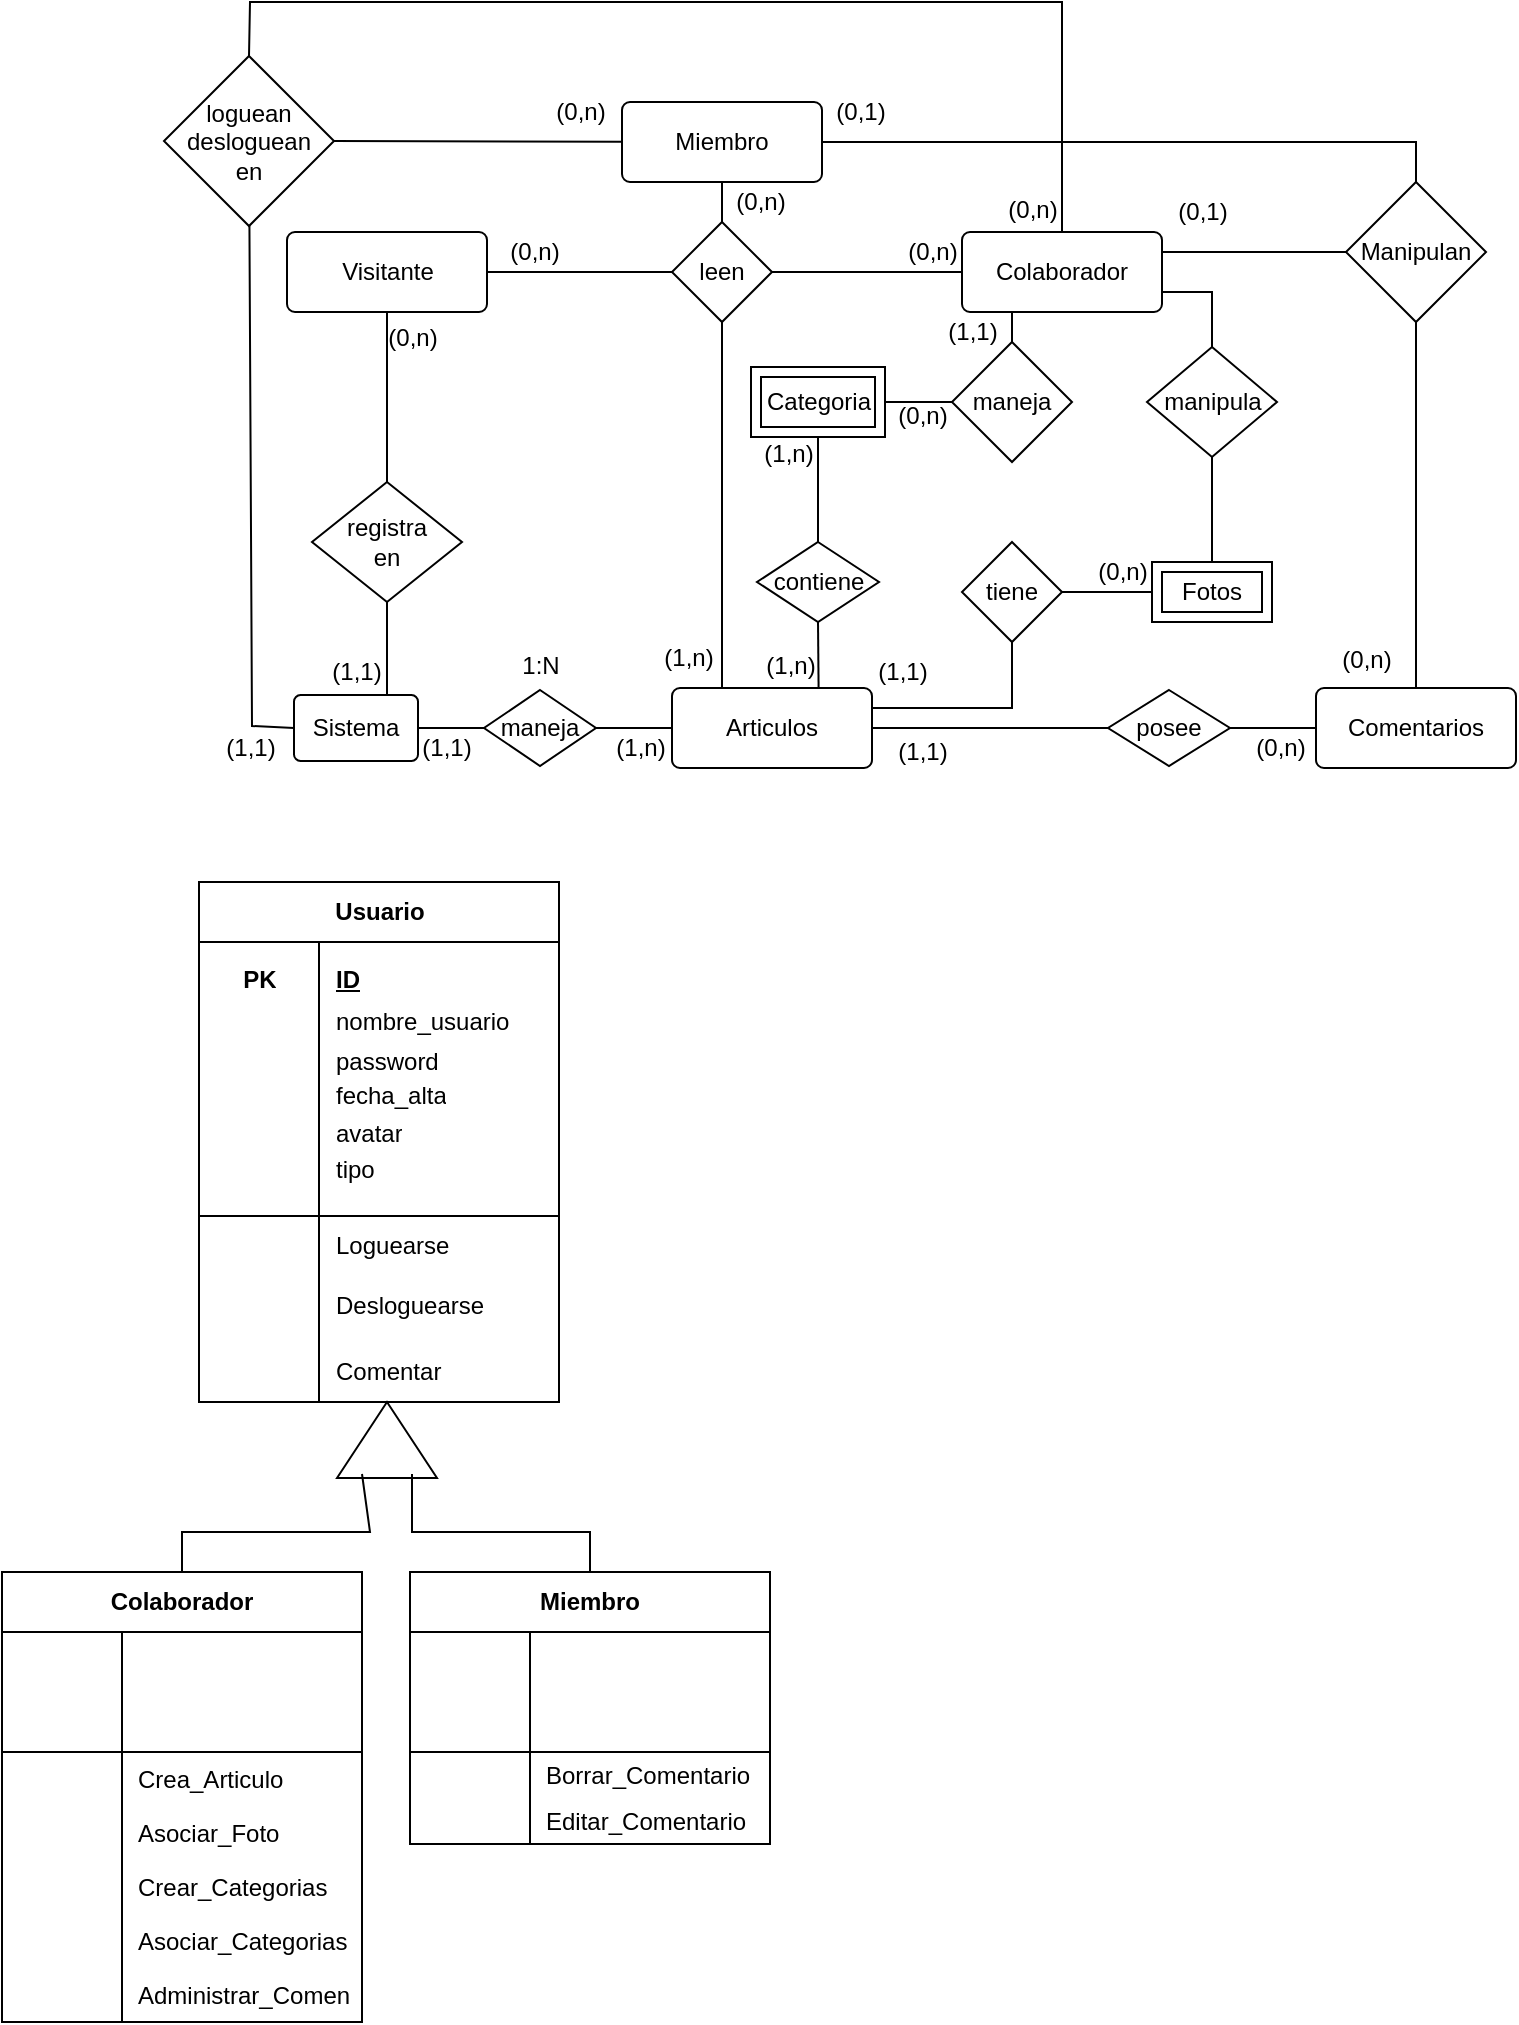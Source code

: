 <mxfile version="21.6.2" type="github">
  <diagram id="R2lEEEUBdFMjLlhIrx00" name="Page-1">
    <mxGraphModel dx="774" dy="619" grid="1" gridSize="10" guides="1" tooltips="1" connect="1" arrows="1" fold="1" page="1" pageScale="1" pageWidth="850" pageHeight="1100" math="0" shadow="0" extFonts="Permanent Marker^https://fonts.googleapis.com/css?family=Permanent+Marker">
      <root>
        <mxCell id="0" />
        <mxCell id="1" parent="0" />
        <mxCell id="c3nKSRqgcQVMaMpkJJOA-74" value="Visitante" style="rounded=1;arcSize=10;whiteSpace=wrap;html=1;align=center;" vertex="1" parent="1">
          <mxGeometry x="998.5" y="135" width="100" height="40" as="geometry" />
        </mxCell>
        <mxCell id="c3nKSRqgcQVMaMpkJJOA-77" value="&lt;div&gt;Miembro&lt;/div&gt;" style="rounded=1;arcSize=10;whiteSpace=wrap;html=1;align=center;" vertex="1" parent="1">
          <mxGeometry x="1166" y="70" width="100" height="40" as="geometry" />
        </mxCell>
        <mxCell id="c3nKSRqgcQVMaMpkJJOA-79" value="&lt;div&gt;Colaborador&lt;/div&gt;" style="rounded=1;arcSize=10;whiteSpace=wrap;html=1;align=center;" vertex="1" parent="1">
          <mxGeometry x="1336" y="135" width="100" height="40" as="geometry" />
        </mxCell>
        <mxCell id="c3nKSRqgcQVMaMpkJJOA-81" value="Articulos" style="rounded=1;arcSize=10;whiteSpace=wrap;html=1;align=center;" vertex="1" parent="1">
          <mxGeometry x="1191" y="363" width="100" height="40" as="geometry" />
        </mxCell>
        <mxCell id="c3nKSRqgcQVMaMpkJJOA-86" value="Comentarios" style="rounded=1;arcSize=10;whiteSpace=wrap;html=1;align=center;" vertex="1" parent="1">
          <mxGeometry x="1513" y="363" width="100" height="40" as="geometry" />
        </mxCell>
        <mxCell id="c3nKSRqgcQVMaMpkJJOA-88" value="leen" style="rhombus;whiteSpace=wrap;html=1;" vertex="1" parent="1">
          <mxGeometry x="1191" y="130" width="50" height="50" as="geometry" />
        </mxCell>
        <mxCell id="c3nKSRqgcQVMaMpkJJOA-93" value="" style="endArrow=none;html=1;rounded=0;exitX=0.5;exitY=1;exitDx=0;exitDy=0;entryX=0.25;entryY=0;entryDx=0;entryDy=0;" edge="1" parent="1" source="c3nKSRqgcQVMaMpkJJOA-88" target="c3nKSRqgcQVMaMpkJJOA-81">
          <mxGeometry width="50" height="50" relative="1" as="geometry">
            <mxPoint x="1341" y="90" as="sourcePoint" />
            <mxPoint x="1341" y="60" as="targetPoint" />
            <Array as="points" />
          </mxGeometry>
        </mxCell>
        <mxCell id="c3nKSRqgcQVMaMpkJJOA-98" value="Manipulan" style="rhombus;whiteSpace=wrap;html=1;" vertex="1" parent="1">
          <mxGeometry x="1528" y="110" width="70" height="70" as="geometry" />
        </mxCell>
        <mxCell id="c3nKSRqgcQVMaMpkJJOA-100" value="" style="endArrow=none;html=1;rounded=0;exitX=1;exitY=0.5;exitDx=0;exitDy=0;entryX=0;entryY=0.5;entryDx=0;entryDy=0;" edge="1" parent="1" source="c3nKSRqgcQVMaMpkJJOA-88" target="c3nKSRqgcQVMaMpkJJOA-79">
          <mxGeometry width="50" height="50" relative="1" as="geometry">
            <mxPoint x="1331" y="170" as="sourcePoint" />
            <mxPoint x="1381" y="120" as="targetPoint" />
          </mxGeometry>
        </mxCell>
        <mxCell id="c3nKSRqgcQVMaMpkJJOA-102" value="" style="endArrow=none;html=1;rounded=0;exitX=0;exitY=0.5;exitDx=0;exitDy=0;entryX=1;entryY=0.25;entryDx=0;entryDy=0;" edge="1" parent="1" source="c3nKSRqgcQVMaMpkJJOA-98" target="c3nKSRqgcQVMaMpkJJOA-79">
          <mxGeometry width="50" height="50" relative="1" as="geometry">
            <mxPoint x="1331" y="170" as="sourcePoint" />
            <mxPoint x="1381" y="120" as="targetPoint" />
          </mxGeometry>
        </mxCell>
        <mxCell id="c3nKSRqgcQVMaMpkJJOA-103" value="" style="endArrow=none;html=1;rounded=0;entryX=0.5;entryY=1;entryDx=0;entryDy=0;exitX=0.5;exitY=0;exitDx=0;exitDy=0;" edge="1" parent="1" source="c3nKSRqgcQVMaMpkJJOA-86" target="c3nKSRqgcQVMaMpkJJOA-98">
          <mxGeometry width="50" height="50" relative="1" as="geometry">
            <mxPoint x="1321" y="240" as="sourcePoint" />
            <mxPoint x="1371" y="190" as="targetPoint" />
          </mxGeometry>
        </mxCell>
        <mxCell id="c3nKSRqgcQVMaMpkJJOA-104" value="contiene" style="rhombus;whiteSpace=wrap;html=1;" vertex="1" parent="1">
          <mxGeometry x="1233.5" y="290" width="61" height="40" as="geometry" />
        </mxCell>
        <mxCell id="c3nKSRqgcQVMaMpkJJOA-106" value="maneja" style="rhombus;whiteSpace=wrap;html=1;" vertex="1" parent="1">
          <mxGeometry x="1331" y="190" width="60" height="60" as="geometry" />
        </mxCell>
        <mxCell id="c3nKSRqgcQVMaMpkJJOA-108" value="" style="endArrow=none;html=1;rounded=0;exitX=0.5;exitY=0;exitDx=0;exitDy=0;" edge="1" parent="1" source="c3nKSRqgcQVMaMpkJJOA-104" target="c3nKSRqgcQVMaMpkJJOA-126">
          <mxGeometry width="50" height="50" relative="1" as="geometry">
            <mxPoint x="1315" y="387" as="sourcePoint" />
            <mxPoint x="1261" y="240" as="targetPoint" />
            <Array as="points" />
          </mxGeometry>
        </mxCell>
        <mxCell id="c3nKSRqgcQVMaMpkJJOA-109" value="" style="endArrow=none;html=1;rounded=0;entryX=0;entryY=0.5;entryDx=0;entryDy=0;" edge="1" parent="1" source="c3nKSRqgcQVMaMpkJJOA-126" target="c3nKSRqgcQVMaMpkJJOA-106">
          <mxGeometry width="50" height="50" relative="1" as="geometry">
            <mxPoint x="1336" y="220" as="sourcePoint" />
            <mxPoint x="1401" y="281" as="targetPoint" />
            <Array as="points" />
          </mxGeometry>
        </mxCell>
        <mxCell id="c3nKSRqgcQVMaMpkJJOA-111" value="" style="endArrow=none;html=1;rounded=0;exitX=0;exitY=0.5;exitDx=0;exitDy=0;entryX=1;entryY=0.5;entryDx=0;entryDy=0;" edge="1" parent="1" source="c3nKSRqgcQVMaMpkJJOA-88" target="c3nKSRqgcQVMaMpkJJOA-74">
          <mxGeometry width="50" height="50" relative="1" as="geometry">
            <mxPoint x="1226" y="140" as="sourcePoint" />
            <mxPoint x="1261" y="70" as="targetPoint" />
          </mxGeometry>
        </mxCell>
        <mxCell id="c3nKSRqgcQVMaMpkJJOA-114" value="" style="endArrow=none;html=1;rounded=0;entryX=0.733;entryY=0.003;entryDx=0;entryDy=0;exitX=0.5;exitY=1;exitDx=0;exitDy=0;entryPerimeter=0;" edge="1" parent="1" source="c3nKSRqgcQVMaMpkJJOA-104" target="c3nKSRqgcQVMaMpkJJOA-81">
          <mxGeometry width="50" height="50" relative="1" as="geometry">
            <mxPoint x="1396" y="295" as="sourcePoint" />
            <mxPoint x="1396" y="270" as="targetPoint" />
            <Array as="points" />
          </mxGeometry>
        </mxCell>
        <mxCell id="c3nKSRqgcQVMaMpkJJOA-115" value="" style="endArrow=none;html=1;rounded=0;exitX=0.5;exitY=0;exitDx=0;exitDy=0;entryX=0.25;entryY=1;entryDx=0;entryDy=0;" edge="1" parent="1" source="c3nKSRqgcQVMaMpkJJOA-106" target="c3nKSRqgcQVMaMpkJJOA-79">
          <mxGeometry width="50" height="50" relative="1" as="geometry">
            <mxPoint x="1274" y="340" as="sourcePoint" />
            <mxPoint x="1276" y="373" as="targetPoint" />
            <Array as="points" />
          </mxGeometry>
        </mxCell>
        <mxCell id="c3nKSRqgcQVMaMpkJJOA-117" value="" style="endArrow=none;html=1;rounded=0;exitX=0.5;exitY=0;exitDx=0;exitDy=0;" edge="1" parent="1" source="c3nKSRqgcQVMaMpkJJOA-88" target="c3nKSRqgcQVMaMpkJJOA-77">
          <mxGeometry width="50" height="50" relative="1" as="geometry">
            <mxPoint x="1226" y="140" as="sourcePoint" />
            <mxPoint x="1226" y="70" as="targetPoint" />
          </mxGeometry>
        </mxCell>
        <mxCell id="c3nKSRqgcQVMaMpkJJOA-120" value="tiene" style="rhombus;whiteSpace=wrap;html=1;" vertex="1" parent="1">
          <mxGeometry x="1336" y="290" width="50" height="50" as="geometry" />
        </mxCell>
        <mxCell id="c3nKSRqgcQVMaMpkJJOA-121" value="" style="endArrow=none;html=1;rounded=0;entryX=0.5;entryY=1;entryDx=0;entryDy=0;exitX=1;exitY=0.25;exitDx=0;exitDy=0;" edge="1" parent="1" source="c3nKSRqgcQVMaMpkJJOA-81" target="c3nKSRqgcQVMaMpkJJOA-120">
          <mxGeometry width="50" height="50" relative="1" as="geometry">
            <mxPoint x="1274" y="290" as="sourcePoint" />
            <mxPoint x="1271" y="250" as="targetPoint" />
            <Array as="points">
              <mxPoint x="1361" y="373" />
            </Array>
          </mxGeometry>
        </mxCell>
        <mxCell id="c3nKSRqgcQVMaMpkJJOA-122" value="" style="endArrow=none;html=1;rounded=0;exitX=1;exitY=0.5;exitDx=0;exitDy=0;" edge="1" parent="1" source="c3nKSRqgcQVMaMpkJJOA-120" target="c3nKSRqgcQVMaMpkJJOA-123">
          <mxGeometry width="50" height="50" relative="1" as="geometry">
            <mxPoint x="1274" y="340" as="sourcePoint" />
            <mxPoint x="1411" y="300" as="targetPoint" />
            <Array as="points" />
          </mxGeometry>
        </mxCell>
        <mxCell id="c3nKSRqgcQVMaMpkJJOA-123" value="Fotos" style="shape=ext;margin=3;double=1;whiteSpace=wrap;html=1;align=center;" vertex="1" parent="1">
          <mxGeometry x="1431" y="300" width="60" height="30" as="geometry" />
        </mxCell>
        <mxCell id="c3nKSRqgcQVMaMpkJJOA-126" value="Categoria" style="shape=ext;margin=3;double=1;whiteSpace=wrap;html=1;align=center;" vertex="1" parent="1">
          <mxGeometry x="1230.5" y="202.5" width="67" height="35" as="geometry" />
        </mxCell>
        <mxCell id="c3nKSRqgcQVMaMpkJJOA-128" value="" style="endArrow=none;html=1;rounded=0;exitX=0.5;exitY=1;exitDx=0;exitDy=0;" edge="1" parent="1" source="c3nKSRqgcQVMaMpkJJOA-129" target="c3nKSRqgcQVMaMpkJJOA-123">
          <mxGeometry width="50" height="50" relative="1" as="geometry">
            <mxPoint x="1526" y="215" as="sourcePoint" />
            <mxPoint x="1586" y="135" as="targetPoint" />
            <Array as="points" />
          </mxGeometry>
        </mxCell>
        <mxCell id="c3nKSRqgcQVMaMpkJJOA-129" value="manipula" style="rhombus;whiteSpace=wrap;html=1;" vertex="1" parent="1">
          <mxGeometry x="1428.5" y="192.5" width="65" height="55" as="geometry" />
        </mxCell>
        <mxCell id="c3nKSRqgcQVMaMpkJJOA-132" value="" style="endArrow=none;html=1;rounded=0;exitX=0.5;exitY=0;exitDx=0;exitDy=0;entryX=1;entryY=0.75;entryDx=0;entryDy=0;" edge="1" parent="1" source="c3nKSRqgcQVMaMpkJJOA-129" target="c3nKSRqgcQVMaMpkJJOA-79">
          <mxGeometry width="50" height="50" relative="1" as="geometry">
            <mxPoint x="1471" y="255" as="sourcePoint" />
            <mxPoint x="1471" y="310" as="targetPoint" />
            <Array as="points">
              <mxPoint x="1461" y="165" />
            </Array>
          </mxGeometry>
        </mxCell>
        <mxCell id="c3nKSRqgcQVMaMpkJJOA-133" value="" style="endArrow=none;html=1;rounded=0;exitX=1;exitY=0.5;exitDx=0;exitDy=0;entryX=0.5;entryY=0;entryDx=0;entryDy=0;" edge="1" parent="1" source="c3nKSRqgcQVMaMpkJJOA-77" target="c3nKSRqgcQVMaMpkJJOA-98">
          <mxGeometry width="50" height="50" relative="1" as="geometry">
            <mxPoint x="1251" y="165" as="sourcePoint" />
            <mxPoint x="1346" y="165" as="targetPoint" />
            <Array as="points">
              <mxPoint x="1563" y="90" />
            </Array>
          </mxGeometry>
        </mxCell>
        <mxCell id="c3nKSRqgcQVMaMpkJJOA-134" value="Sistema" style="rounded=1;arcSize=10;whiteSpace=wrap;html=1;align=center;" vertex="1" parent="1">
          <mxGeometry x="1002" y="366.5" width="62" height="33" as="geometry" />
        </mxCell>
        <mxCell id="c3nKSRqgcQVMaMpkJJOA-135" value="" style="endArrow=none;html=1;rounded=0;" edge="1" parent="1" source="c3nKSRqgcQVMaMpkJJOA-94" target="c3nKSRqgcQVMaMpkJJOA-81">
          <mxGeometry width="50" height="50" relative="1" as="geometry">
            <mxPoint x="1226" y="190" as="sourcePoint" />
            <mxPoint x="1226" y="373" as="targetPoint" />
            <Array as="points" />
          </mxGeometry>
        </mxCell>
        <mxCell id="c3nKSRqgcQVMaMpkJJOA-136" value="" style="endArrow=none;html=1;rounded=0;" edge="1" parent="1" source="c3nKSRqgcQVMaMpkJJOA-134" target="c3nKSRqgcQVMaMpkJJOA-94">
          <mxGeometry width="50" height="50" relative="1" as="geometry">
            <mxPoint x="1051" y="383" as="sourcePoint" />
            <mxPoint x="1231" y="383" as="targetPoint" />
            <Array as="points" />
          </mxGeometry>
        </mxCell>
        <mxCell id="c3nKSRqgcQVMaMpkJJOA-94" value="maneja" style="rhombus;whiteSpace=wrap;html=1;" vertex="1" parent="1">
          <mxGeometry x="1097" y="364" width="56" height="38" as="geometry" />
        </mxCell>
        <mxCell id="c3nKSRqgcQVMaMpkJJOA-137" value="&lt;div&gt;registra&lt;/div&gt;&lt;div&gt;en&lt;br&gt;&lt;/div&gt;" style="rhombus;whiteSpace=wrap;html=1;" vertex="1" parent="1">
          <mxGeometry x="1011" y="260" width="75" height="60" as="geometry" />
        </mxCell>
        <mxCell id="c3nKSRqgcQVMaMpkJJOA-138" value="" style="endArrow=none;html=1;rounded=0;entryX=0.5;entryY=1;entryDx=0;entryDy=0;exitX=0.75;exitY=0;exitDx=0;exitDy=0;" edge="1" parent="1" source="c3nKSRqgcQVMaMpkJJOA-134" target="c3nKSRqgcQVMaMpkJJOA-137">
          <mxGeometry width="50" height="50" relative="1" as="geometry">
            <mxPoint x="961" y="300" as="sourcePoint" />
            <mxPoint x="1011" y="250" as="targetPoint" />
          </mxGeometry>
        </mxCell>
        <mxCell id="c3nKSRqgcQVMaMpkJJOA-140" value="posee" style="rhombus;whiteSpace=wrap;html=1;" vertex="1" parent="1">
          <mxGeometry x="1409" y="364" width="61" height="38" as="geometry" />
        </mxCell>
        <mxCell id="c3nKSRqgcQVMaMpkJJOA-142" value="" style="endArrow=none;html=1;rounded=0;" edge="1" parent="1" source="c3nKSRqgcQVMaMpkJJOA-140" target="c3nKSRqgcQVMaMpkJJOA-86">
          <mxGeometry width="50" height="50" relative="1" as="geometry">
            <mxPoint x="1573" y="373" as="sourcePoint" />
            <mxPoint x="1573" y="190" as="targetPoint" />
          </mxGeometry>
        </mxCell>
        <mxCell id="c3nKSRqgcQVMaMpkJJOA-143" value="" style="endArrow=none;html=1;rounded=0;" edge="1" parent="1" source="c3nKSRqgcQVMaMpkJJOA-140" target="c3nKSRqgcQVMaMpkJJOA-81">
          <mxGeometry width="50" height="50" relative="1" as="geometry">
            <mxPoint x="1471" y="395" as="sourcePoint" />
            <mxPoint x="1523" y="394" as="targetPoint" />
          </mxGeometry>
        </mxCell>
        <mxCell id="c3nKSRqgcQVMaMpkJJOA-144" value="" style="endArrow=none;html=1;rounded=0;" edge="1" parent="1" source="c3nKSRqgcQVMaMpkJJOA-137" target="c3nKSRqgcQVMaMpkJJOA-74">
          <mxGeometry width="50" height="50" relative="1" as="geometry">
            <mxPoint x="1233" y="190" as="sourcePoint" />
            <mxPoint x="1233" y="373" as="targetPoint" />
            <Array as="points" />
          </mxGeometry>
        </mxCell>
        <mxCell id="c3nKSRqgcQVMaMpkJJOA-145" value="" style="endArrow=none;html=1;rounded=0;entryX=0;entryY=0.5;entryDx=0;entryDy=0;" edge="1" parent="1" source="c3nKSRqgcQVMaMpkJJOA-146" target="c3nKSRqgcQVMaMpkJJOA-134">
          <mxGeometry width="50" height="50" relative="1" as="geometry">
            <mxPoint x="1005" y="50" as="sourcePoint" />
            <mxPoint x="1226" y="373" as="targetPoint" />
            <Array as="points">
              <mxPoint x="981" y="382" />
            </Array>
          </mxGeometry>
        </mxCell>
        <mxCell id="c3nKSRqgcQVMaMpkJJOA-146" value="&lt;div&gt;loguean&lt;/div&gt;&lt;div&gt;desloguean&lt;/div&gt;&lt;div&gt;en&lt;br&gt;&lt;/div&gt;" style="rhombus;whiteSpace=wrap;html=1;" vertex="1" parent="1">
          <mxGeometry x="937" y="47" width="85" height="85" as="geometry" />
        </mxCell>
        <mxCell id="c3nKSRqgcQVMaMpkJJOA-147" value="" style="endArrow=none;html=1;rounded=0;entryX=1;entryY=0.5;entryDx=0;entryDy=0;" edge="1" parent="1" source="c3nKSRqgcQVMaMpkJJOA-77" target="c3nKSRqgcQVMaMpkJJOA-146">
          <mxGeometry width="50" height="50" relative="1" as="geometry">
            <mxPoint x="1276" y="100" as="sourcePoint" />
            <mxPoint x="1573" y="120" as="targetPoint" />
            <Array as="points" />
          </mxGeometry>
        </mxCell>
        <mxCell id="c3nKSRqgcQVMaMpkJJOA-148" value="" style="endArrow=none;html=1;rounded=0;exitX=0.5;exitY=0;exitDx=0;exitDy=0;entryX=0.5;entryY=0;entryDx=0;entryDy=0;" edge="1" parent="1" source="c3nKSRqgcQVMaMpkJJOA-79" target="c3nKSRqgcQVMaMpkJJOA-146">
          <mxGeometry width="50" height="50" relative="1" as="geometry">
            <mxPoint x="1276" y="100" as="sourcePoint" />
            <mxPoint x="1573" y="120" as="targetPoint" />
            <Array as="points">
              <mxPoint x="1386" y="20" />
              <mxPoint x="980" y="20" />
            </Array>
          </mxGeometry>
        </mxCell>
        <mxCell id="c3nKSRqgcQVMaMpkJJOA-149" value="(1,n)" style="text;html=1;align=center;verticalAlign=middle;resizable=0;points=[];autosize=1;strokeColor=none;fillColor=none;" vertex="1" parent="1">
          <mxGeometry x="1150" y="378" width="50" height="30" as="geometry" />
        </mxCell>
        <mxCell id="c3nKSRqgcQVMaMpkJJOA-150" value="(1,1)" style="text;html=1;align=center;verticalAlign=middle;resizable=0;points=[];autosize=1;strokeColor=none;fillColor=none;" vertex="1" parent="1">
          <mxGeometry x="954.5" y="378" width="50" height="30" as="geometry" />
        </mxCell>
        <mxCell id="c3nKSRqgcQVMaMpkJJOA-151" value="(1,1)" style="text;html=1;align=center;verticalAlign=middle;resizable=0;points=[];autosize=1;strokeColor=none;fillColor=none;" vertex="1" parent="1">
          <mxGeometry x="1052.5" y="378" width="50" height="30" as="geometry" />
        </mxCell>
        <mxCell id="c3nKSRqgcQVMaMpkJJOA-152" value="(1,1)" style="text;html=1;align=center;verticalAlign=middle;resizable=0;points=[];autosize=1;strokeColor=none;fillColor=none;" vertex="1" parent="1">
          <mxGeometry x="1008" y="340" width="50" height="30" as="geometry" />
        </mxCell>
        <mxCell id="c3nKSRqgcQVMaMpkJJOA-153" value="(0,n)" style="text;html=1;align=center;verticalAlign=middle;resizable=0;points=[];autosize=1;strokeColor=none;fillColor=none;" vertex="1" parent="1">
          <mxGeometry x="1036" y="172.5" width="50" height="30" as="geometry" />
        </mxCell>
        <mxCell id="c3nKSRqgcQVMaMpkJJOA-154" value="(1,1)" style="text;html=1;align=center;verticalAlign=middle;resizable=0;points=[];autosize=1;strokeColor=none;fillColor=none;" vertex="1" parent="1">
          <mxGeometry x="1281" y="340" width="50" height="30" as="geometry" />
        </mxCell>
        <mxCell id="c3nKSRqgcQVMaMpkJJOA-155" value="(0,n)" style="text;html=1;align=center;verticalAlign=middle;resizable=0;points=[];autosize=1;strokeColor=none;fillColor=none;" vertex="1" parent="1">
          <mxGeometry x="1391" y="290" width="50" height="30" as="geometry" />
        </mxCell>
        <mxCell id="c3nKSRqgcQVMaMpkJJOA-156" value="(1,1)" style="text;html=1;align=center;verticalAlign=middle;resizable=0;points=[];autosize=1;strokeColor=none;fillColor=none;" vertex="1" parent="1">
          <mxGeometry x="1291" y="380" width="50" height="30" as="geometry" />
        </mxCell>
        <mxCell id="c3nKSRqgcQVMaMpkJJOA-158" value="(0,n)" style="text;html=1;align=center;verticalAlign=middle;resizable=0;points=[];autosize=1;strokeColor=none;fillColor=none;" vertex="1" parent="1">
          <mxGeometry x="1470" y="378" width="50" height="30" as="geometry" />
        </mxCell>
        <mxCell id="c3nKSRqgcQVMaMpkJJOA-159" value="(1,n)" style="text;html=1;align=center;verticalAlign=middle;resizable=0;points=[];autosize=1;strokeColor=none;fillColor=none;" vertex="1" parent="1">
          <mxGeometry x="1225" y="336.5" width="50" height="30" as="geometry" />
        </mxCell>
        <mxCell id="c3nKSRqgcQVMaMpkJJOA-160" value="(1,n)" style="text;html=1;align=center;verticalAlign=middle;resizable=0;points=[];autosize=1;strokeColor=none;fillColor=none;" vertex="1" parent="1">
          <mxGeometry x="1224" y="231" width="50" height="30" as="geometry" />
        </mxCell>
        <mxCell id="c3nKSRqgcQVMaMpkJJOA-161" value="(0,n)" style="text;html=1;align=center;verticalAlign=middle;resizable=0;points=[];autosize=1;strokeColor=none;fillColor=none;" vertex="1" parent="1">
          <mxGeometry x="1291" y="211.5" width="50" height="30" as="geometry" />
        </mxCell>
        <mxCell id="c3nKSRqgcQVMaMpkJJOA-162" value="(1,1)" style="text;html=1;align=center;verticalAlign=middle;resizable=0;points=[];autosize=1;strokeColor=none;fillColor=none;" vertex="1" parent="1">
          <mxGeometry x="1316" y="169.5" width="50" height="30" as="geometry" />
        </mxCell>
        <mxCell id="c3nKSRqgcQVMaMpkJJOA-163" value="(0,n)" style="text;html=1;align=center;verticalAlign=middle;resizable=0;points=[];autosize=1;strokeColor=none;fillColor=none;" vertex="1" parent="1">
          <mxGeometry x="1513" y="334" width="50" height="30" as="geometry" />
        </mxCell>
        <mxCell id="c3nKSRqgcQVMaMpkJJOA-164" value="(0,1)" style="text;html=1;align=center;verticalAlign=middle;resizable=0;points=[];autosize=1;strokeColor=none;fillColor=none;" vertex="1" parent="1">
          <mxGeometry x="1431" y="110" width="50" height="30" as="geometry" />
        </mxCell>
        <mxCell id="c3nKSRqgcQVMaMpkJJOA-165" value="(0,1)" style="text;html=1;align=center;verticalAlign=middle;resizable=0;points=[];autosize=1;strokeColor=none;fillColor=none;" vertex="1" parent="1">
          <mxGeometry x="1260" y="60" width="50" height="30" as="geometry" />
        </mxCell>
        <mxCell id="c3nKSRqgcQVMaMpkJJOA-167" value="(0,n)" style="text;html=1;align=center;verticalAlign=middle;resizable=0;points=[];autosize=1;strokeColor=none;fillColor=none;" vertex="1" parent="1">
          <mxGeometry x="1120" y="60" width="50" height="30" as="geometry" />
        </mxCell>
        <mxCell id="c3nKSRqgcQVMaMpkJJOA-168" value="(0,n)" style="text;html=1;align=center;verticalAlign=middle;resizable=0;points=[];autosize=1;strokeColor=none;fillColor=none;" vertex="1" parent="1">
          <mxGeometry x="1346" y="109" width="50" height="30" as="geometry" />
        </mxCell>
        <mxCell id="c3nKSRqgcQVMaMpkJJOA-169" value="(1,n)" style="text;html=1;align=center;verticalAlign=middle;resizable=0;points=[];autosize=1;strokeColor=none;fillColor=none;" vertex="1" parent="1">
          <mxGeometry x="1174" y="333" width="50" height="30" as="geometry" />
        </mxCell>
        <mxCell id="c3nKSRqgcQVMaMpkJJOA-170" value="(0,n)" style="text;html=1;align=center;verticalAlign=middle;resizable=0;points=[];autosize=1;strokeColor=none;fillColor=none;" vertex="1" parent="1">
          <mxGeometry x="1097" y="130" width="50" height="30" as="geometry" />
        </mxCell>
        <mxCell id="c3nKSRqgcQVMaMpkJJOA-171" value="(0,n)" style="text;html=1;align=center;verticalAlign=middle;resizable=0;points=[];autosize=1;strokeColor=none;fillColor=none;" vertex="1" parent="1">
          <mxGeometry x="1210" y="105" width="50" height="30" as="geometry" />
        </mxCell>
        <mxCell id="c3nKSRqgcQVMaMpkJJOA-172" value="(0,n)" style="text;html=1;align=center;verticalAlign=middle;resizable=0;points=[];autosize=1;strokeColor=none;fillColor=none;" vertex="1" parent="1">
          <mxGeometry x="1296" y="130" width="50" height="30" as="geometry" />
        </mxCell>
        <mxCell id="c3nKSRqgcQVMaMpkJJOA-186" value="Usuario" style="shape=table;startSize=30;container=1;collapsible=1;childLayout=tableLayout;fixedRows=1;rowLines=0;fontStyle=1;align=center;resizeLast=1;html=1;whiteSpace=wrap;" vertex="1" parent="1">
          <mxGeometry x="954.5" y="460" width="180" height="260" as="geometry" />
        </mxCell>
        <mxCell id="c3nKSRqgcQVMaMpkJJOA-187" value="" style="shape=tableRow;horizontal=0;startSize=0;swimlaneHead=0;swimlaneBody=0;fillColor=none;collapsible=0;dropTarget=0;points=[[0,0.5],[1,0.5]];portConstraint=eastwest;top=0;left=0;right=0;bottom=0;html=1;" vertex="1" parent="c3nKSRqgcQVMaMpkJJOA-186">
          <mxGeometry y="30" width="180" height="37" as="geometry" />
        </mxCell>
        <mxCell id="c3nKSRqgcQVMaMpkJJOA-188" value="PK" style="shape=partialRectangle;connectable=0;fillColor=none;top=0;left=0;bottom=0;right=0;fontStyle=1;overflow=hidden;html=1;whiteSpace=wrap;" vertex="1" parent="c3nKSRqgcQVMaMpkJJOA-187">
          <mxGeometry width="60" height="37" as="geometry">
            <mxRectangle width="60" height="37" as="alternateBounds" />
          </mxGeometry>
        </mxCell>
        <mxCell id="c3nKSRqgcQVMaMpkJJOA-189" value="ID" style="shape=partialRectangle;connectable=0;fillColor=none;top=0;left=0;bottom=0;right=0;align=left;spacingLeft=6;fontStyle=5;overflow=hidden;html=1;whiteSpace=wrap;" vertex="1" parent="c3nKSRqgcQVMaMpkJJOA-187">
          <mxGeometry x="60" width="120" height="37" as="geometry">
            <mxRectangle width="120" height="37" as="alternateBounds" />
          </mxGeometry>
        </mxCell>
        <mxCell id="c3nKSRqgcQVMaMpkJJOA-190" value="" style="shape=tableRow;horizontal=0;startSize=0;swimlaneHead=0;swimlaneBody=0;fillColor=none;collapsible=0;dropTarget=0;points=[[0,0.5],[1,0.5]];portConstraint=eastwest;top=0;left=0;right=0;bottom=1;html=1;" vertex="1" parent="c3nKSRqgcQVMaMpkJJOA-186">
          <mxGeometry y="67" width="180" height="100" as="geometry" />
        </mxCell>
        <mxCell id="c3nKSRqgcQVMaMpkJJOA-191" value="" style="shape=partialRectangle;connectable=0;fillColor=none;top=0;left=0;bottom=0;right=0;fontStyle=1;overflow=hidden;html=1;whiteSpace=wrap;" vertex="1" parent="c3nKSRqgcQVMaMpkJJOA-190">
          <mxGeometry width="60" height="100" as="geometry">
            <mxRectangle width="60" height="100" as="alternateBounds" />
          </mxGeometry>
        </mxCell>
        <mxCell id="c3nKSRqgcQVMaMpkJJOA-192" value="&lt;div&gt;&lt;br&gt;&lt;/div&gt;&lt;div&gt;&lt;br&gt;&lt;/div&gt;" style="shape=partialRectangle;connectable=0;fillColor=none;top=0;left=0;bottom=0;right=0;align=left;spacingLeft=6;fontStyle=5;overflow=hidden;html=1;whiteSpace=wrap;" vertex="1" parent="c3nKSRqgcQVMaMpkJJOA-190">
          <mxGeometry x="60" width="120" height="100" as="geometry">
            <mxRectangle width="120" height="100" as="alternateBounds" />
          </mxGeometry>
        </mxCell>
        <mxCell id="c3nKSRqgcQVMaMpkJJOA-193" value="" style="shape=tableRow;horizontal=0;startSize=0;swimlaneHead=0;swimlaneBody=0;fillColor=none;collapsible=0;dropTarget=0;points=[[0,0.5],[1,0.5]];portConstraint=eastwest;top=0;left=0;right=0;bottom=0;html=1;" vertex="1" parent="c3nKSRqgcQVMaMpkJJOA-186">
          <mxGeometry y="167" width="180" height="30" as="geometry" />
        </mxCell>
        <mxCell id="c3nKSRqgcQVMaMpkJJOA-194" value="" style="shape=partialRectangle;connectable=0;fillColor=none;top=0;left=0;bottom=0;right=0;editable=1;overflow=hidden;html=1;whiteSpace=wrap;" vertex="1" parent="c3nKSRqgcQVMaMpkJJOA-193">
          <mxGeometry width="60" height="30" as="geometry">
            <mxRectangle width="60" height="30" as="alternateBounds" />
          </mxGeometry>
        </mxCell>
        <mxCell id="c3nKSRqgcQVMaMpkJJOA-195" value="Loguearse" style="shape=partialRectangle;connectable=0;fillColor=none;top=0;left=0;bottom=0;right=0;align=left;spacingLeft=6;overflow=hidden;html=1;whiteSpace=wrap;" vertex="1" parent="c3nKSRqgcQVMaMpkJJOA-193">
          <mxGeometry x="60" width="120" height="30" as="geometry">
            <mxRectangle width="120" height="30" as="alternateBounds" />
          </mxGeometry>
        </mxCell>
        <mxCell id="c3nKSRqgcQVMaMpkJJOA-196" value="" style="shape=tableRow;horizontal=0;startSize=0;swimlaneHead=0;swimlaneBody=0;fillColor=none;collapsible=0;dropTarget=0;points=[[0,0.5],[1,0.5]];portConstraint=eastwest;top=0;left=0;right=0;bottom=0;html=1;" vertex="1" parent="c3nKSRqgcQVMaMpkJJOA-186">
          <mxGeometry y="197" width="180" height="33" as="geometry" />
        </mxCell>
        <mxCell id="c3nKSRqgcQVMaMpkJJOA-197" value="" style="shape=partialRectangle;connectable=0;fillColor=none;top=0;left=0;bottom=0;right=0;editable=1;overflow=hidden;html=1;whiteSpace=wrap;" vertex="1" parent="c3nKSRqgcQVMaMpkJJOA-196">
          <mxGeometry width="60" height="33" as="geometry">
            <mxRectangle width="60" height="33" as="alternateBounds" />
          </mxGeometry>
        </mxCell>
        <mxCell id="c3nKSRqgcQVMaMpkJJOA-198" value="" style="shape=partialRectangle;connectable=0;fillColor=none;top=0;left=0;bottom=0;right=0;align=left;spacingLeft=6;overflow=hidden;html=1;whiteSpace=wrap;" vertex="1" parent="c3nKSRqgcQVMaMpkJJOA-196">
          <mxGeometry x="60" width="120" height="33" as="geometry">
            <mxRectangle width="120" height="33" as="alternateBounds" />
          </mxGeometry>
        </mxCell>
        <mxCell id="c3nKSRqgcQVMaMpkJJOA-274" value="" style="shape=tableRow;horizontal=0;startSize=0;swimlaneHead=0;swimlaneBody=0;fillColor=none;collapsible=0;dropTarget=0;points=[[0,0.5],[1,0.5]];portConstraint=eastwest;top=0;left=0;right=0;bottom=0;html=1;" vertex="1" parent="c3nKSRqgcQVMaMpkJJOA-186">
          <mxGeometry y="230" width="180" height="30" as="geometry" />
        </mxCell>
        <mxCell id="c3nKSRqgcQVMaMpkJJOA-275" value="" style="shape=partialRectangle;connectable=0;fillColor=none;top=0;left=0;bottom=0;right=0;editable=1;overflow=hidden;html=1;whiteSpace=wrap;" vertex="1" parent="c3nKSRqgcQVMaMpkJJOA-274">
          <mxGeometry width="60" height="30" as="geometry">
            <mxRectangle width="60" height="30" as="alternateBounds" />
          </mxGeometry>
        </mxCell>
        <mxCell id="c3nKSRqgcQVMaMpkJJOA-276" value="Comentar" style="shape=partialRectangle;connectable=0;fillColor=none;top=0;left=0;bottom=0;right=0;align=left;spacingLeft=6;overflow=hidden;html=1;whiteSpace=wrap;" vertex="1" parent="c3nKSRqgcQVMaMpkJJOA-274">
          <mxGeometry x="60" width="120" height="30" as="geometry">
            <mxRectangle width="120" height="30" as="alternateBounds" />
          </mxGeometry>
        </mxCell>
        <mxCell id="c3nKSRqgcQVMaMpkJJOA-199" value="nombre_usuario" style="shape=partialRectangle;connectable=0;fillColor=none;top=0;left=0;bottom=0;right=0;align=left;spacingLeft=6;fontStyle=0;overflow=hidden;html=1;whiteSpace=wrap;" vertex="1" parent="1">
          <mxGeometry x="1014.5" y="520" width="120" height="20" as="geometry">
            <mxRectangle width="120" height="37" as="alternateBounds" />
          </mxGeometry>
        </mxCell>
        <mxCell id="c3nKSRqgcQVMaMpkJJOA-200" value="password" style="shape=partialRectangle;connectable=0;fillColor=none;top=0;left=0;bottom=0;right=0;align=left;spacingLeft=6;fontStyle=0;overflow=hidden;html=1;whiteSpace=wrap;" vertex="1" parent="1">
          <mxGeometry x="1014.5" y="540" width="120" height="20" as="geometry">
            <mxRectangle width="120" height="37" as="alternateBounds" />
          </mxGeometry>
        </mxCell>
        <mxCell id="c3nKSRqgcQVMaMpkJJOA-201" value="fecha_alta" style="shape=partialRectangle;connectable=0;fillColor=none;top=0;left=0;bottom=0;right=0;align=left;spacingLeft=6;fontStyle=0;overflow=hidden;html=1;whiteSpace=wrap;" vertex="1" parent="1">
          <mxGeometry x="1014.5" y="556.5" width="120" height="20" as="geometry">
            <mxRectangle width="120" height="37" as="alternateBounds" />
          </mxGeometry>
        </mxCell>
        <mxCell id="c3nKSRqgcQVMaMpkJJOA-202" value="avatar" style="shape=partialRectangle;connectable=0;fillColor=none;top=0;left=0;bottom=0;right=0;align=left;spacingLeft=6;fontStyle=0;overflow=hidden;html=1;whiteSpace=wrap;" vertex="1" parent="1">
          <mxGeometry x="1014.5" y="576" width="120" height="20" as="geometry">
            <mxRectangle width="120" height="37" as="alternateBounds" />
          </mxGeometry>
        </mxCell>
        <mxCell id="c3nKSRqgcQVMaMpkJJOA-203" value="tipo" style="shape=partialRectangle;connectable=0;fillColor=none;top=0;left=0;bottom=0;right=0;align=left;spacingLeft=6;fontStyle=0;overflow=hidden;html=1;whiteSpace=wrap;" vertex="1" parent="1">
          <mxGeometry x="1014.5" y="594" width="120" height="20" as="geometry">
            <mxRectangle width="120" height="37" as="alternateBounds" />
          </mxGeometry>
        </mxCell>
        <mxCell id="c3nKSRqgcQVMaMpkJJOA-216" value="Desloguearse" style="shape=partialRectangle;connectable=0;fillColor=none;top=0;left=0;bottom=0;right=0;align=left;spacingLeft=6;overflow=hidden;html=1;whiteSpace=wrap;" vertex="1" parent="1">
          <mxGeometry x="1014.5" y="657" width="120" height="30" as="geometry">
            <mxRectangle width="120" height="30" as="alternateBounds" />
          </mxGeometry>
        </mxCell>
        <mxCell id="c3nKSRqgcQVMaMpkJJOA-219" value="1:N" style="text;html=1;align=center;verticalAlign=middle;resizable=0;points=[];autosize=1;strokeColor=none;fillColor=none;" vertex="1" parent="1">
          <mxGeometry x="1105" y="336.5" width="40" height="30" as="geometry" />
        </mxCell>
        <mxCell id="c3nKSRqgcQVMaMpkJJOA-220" value="Colaborador" style="shape=table;startSize=30;container=1;collapsible=1;childLayout=tableLayout;fixedRows=1;rowLines=0;fontStyle=1;align=center;resizeLast=1;html=1;whiteSpace=wrap;" vertex="1" parent="1">
          <mxGeometry x="856" y="805" width="180" height="225" as="geometry" />
        </mxCell>
        <mxCell id="c3nKSRqgcQVMaMpkJJOA-221" value="" style="shape=tableRow;horizontal=0;startSize=0;swimlaneHead=0;swimlaneBody=0;fillColor=none;collapsible=0;dropTarget=0;points=[[0,0.5],[1,0.5]];portConstraint=eastwest;top=0;left=0;right=0;bottom=0;html=1;" vertex="1" parent="c3nKSRqgcQVMaMpkJJOA-220">
          <mxGeometry y="30" width="180" height="37" as="geometry" />
        </mxCell>
        <mxCell id="c3nKSRqgcQVMaMpkJJOA-222" value="" style="shape=partialRectangle;connectable=0;fillColor=none;top=0;left=0;bottom=0;right=0;fontStyle=1;overflow=hidden;html=1;whiteSpace=wrap;" vertex="1" parent="c3nKSRqgcQVMaMpkJJOA-221">
          <mxGeometry width="60" height="37" as="geometry">
            <mxRectangle width="60" height="37" as="alternateBounds" />
          </mxGeometry>
        </mxCell>
        <mxCell id="c3nKSRqgcQVMaMpkJJOA-223" value="" style="shape=partialRectangle;connectable=0;fillColor=none;top=0;left=0;bottom=0;right=0;align=left;spacingLeft=6;fontStyle=5;overflow=hidden;html=1;whiteSpace=wrap;" vertex="1" parent="c3nKSRqgcQVMaMpkJJOA-221">
          <mxGeometry x="60" width="120" height="37" as="geometry">
            <mxRectangle width="120" height="37" as="alternateBounds" />
          </mxGeometry>
        </mxCell>
        <mxCell id="c3nKSRqgcQVMaMpkJJOA-224" value="" style="shape=tableRow;horizontal=0;startSize=0;swimlaneHead=0;swimlaneBody=0;fillColor=none;collapsible=0;dropTarget=0;points=[[0,0.5],[1,0.5]];portConstraint=eastwest;top=0;left=0;right=0;bottom=1;html=1;" vertex="1" parent="c3nKSRqgcQVMaMpkJJOA-220">
          <mxGeometry y="67" width="180" height="23" as="geometry" />
        </mxCell>
        <mxCell id="c3nKSRqgcQVMaMpkJJOA-225" value="" style="shape=partialRectangle;connectable=0;fillColor=none;top=0;left=0;bottom=0;right=0;fontStyle=1;overflow=hidden;html=1;whiteSpace=wrap;" vertex="1" parent="c3nKSRqgcQVMaMpkJJOA-224">
          <mxGeometry width="60" height="23" as="geometry">
            <mxRectangle width="60" height="23" as="alternateBounds" />
          </mxGeometry>
        </mxCell>
        <mxCell id="c3nKSRqgcQVMaMpkJJOA-226" value="&lt;div&gt;&lt;br&gt;&lt;/div&gt;&lt;div&gt;&lt;br&gt;&lt;/div&gt;" style="shape=partialRectangle;connectable=0;fillColor=none;top=0;left=0;bottom=0;right=0;align=left;spacingLeft=6;fontStyle=5;overflow=hidden;html=1;whiteSpace=wrap;" vertex="1" parent="c3nKSRqgcQVMaMpkJJOA-224">
          <mxGeometry x="60" width="120" height="23" as="geometry">
            <mxRectangle width="120" height="23" as="alternateBounds" />
          </mxGeometry>
        </mxCell>
        <mxCell id="c3nKSRqgcQVMaMpkJJOA-230" value="" style="shape=tableRow;horizontal=0;startSize=0;swimlaneHead=0;swimlaneBody=0;fillColor=none;collapsible=0;dropTarget=0;points=[[0,0.5],[1,0.5]];portConstraint=eastwest;top=0;left=0;right=0;bottom=0;html=1;" vertex="1" parent="c3nKSRqgcQVMaMpkJJOA-220">
          <mxGeometry y="90" width="180" height="27" as="geometry" />
        </mxCell>
        <mxCell id="c3nKSRqgcQVMaMpkJJOA-231" value="" style="shape=partialRectangle;connectable=0;fillColor=none;top=0;left=0;bottom=0;right=0;editable=1;overflow=hidden;html=1;whiteSpace=wrap;" vertex="1" parent="c3nKSRqgcQVMaMpkJJOA-230">
          <mxGeometry width="60" height="27" as="geometry">
            <mxRectangle width="60" height="27" as="alternateBounds" />
          </mxGeometry>
        </mxCell>
        <mxCell id="c3nKSRqgcQVMaMpkJJOA-232" value="Crea_Articulo" style="shape=partialRectangle;connectable=0;fillColor=none;top=0;left=0;bottom=0;right=0;align=left;spacingLeft=6;overflow=hidden;html=1;whiteSpace=wrap;" vertex="1" parent="c3nKSRqgcQVMaMpkJJOA-230">
          <mxGeometry x="60" width="120" height="27" as="geometry">
            <mxRectangle width="120" height="27" as="alternateBounds" />
          </mxGeometry>
        </mxCell>
        <mxCell id="c3nKSRqgcQVMaMpkJJOA-236" value="" style="shape=tableRow;horizontal=0;startSize=0;swimlaneHead=0;swimlaneBody=0;fillColor=none;collapsible=0;dropTarget=0;points=[[0,0.5],[1,0.5]];portConstraint=eastwest;top=0;left=0;right=0;bottom=0;html=1;" vertex="1" parent="c3nKSRqgcQVMaMpkJJOA-220">
          <mxGeometry y="117" width="180" height="27" as="geometry" />
        </mxCell>
        <mxCell id="c3nKSRqgcQVMaMpkJJOA-237" value="" style="shape=partialRectangle;connectable=0;fillColor=none;top=0;left=0;bottom=0;right=0;editable=1;overflow=hidden;html=1;whiteSpace=wrap;" vertex="1" parent="c3nKSRqgcQVMaMpkJJOA-236">
          <mxGeometry width="60" height="27" as="geometry">
            <mxRectangle width="60" height="27" as="alternateBounds" />
          </mxGeometry>
        </mxCell>
        <mxCell id="c3nKSRqgcQVMaMpkJJOA-238" value="Asociar_Foto" style="shape=partialRectangle;connectable=0;fillColor=none;top=0;left=0;bottom=0;right=0;align=left;spacingLeft=6;overflow=hidden;html=1;whiteSpace=wrap;" vertex="1" parent="c3nKSRqgcQVMaMpkJJOA-236">
          <mxGeometry x="60" width="120" height="27" as="geometry">
            <mxRectangle width="120" height="27" as="alternateBounds" />
          </mxGeometry>
        </mxCell>
        <mxCell id="c3nKSRqgcQVMaMpkJJOA-259" value="" style="shape=tableRow;horizontal=0;startSize=0;swimlaneHead=0;swimlaneBody=0;fillColor=none;collapsible=0;dropTarget=0;points=[[0,0.5],[1,0.5]];portConstraint=eastwest;top=0;left=0;right=0;bottom=0;html=1;" vertex="1" parent="c3nKSRqgcQVMaMpkJJOA-220">
          <mxGeometry y="144" width="180" height="27" as="geometry" />
        </mxCell>
        <mxCell id="c3nKSRqgcQVMaMpkJJOA-260" value="" style="shape=partialRectangle;connectable=0;fillColor=none;top=0;left=0;bottom=0;right=0;editable=1;overflow=hidden;html=1;whiteSpace=wrap;" vertex="1" parent="c3nKSRqgcQVMaMpkJJOA-259">
          <mxGeometry width="60" height="27" as="geometry">
            <mxRectangle width="60" height="27" as="alternateBounds" />
          </mxGeometry>
        </mxCell>
        <mxCell id="c3nKSRqgcQVMaMpkJJOA-261" value="Crear_Categorias" style="shape=partialRectangle;connectable=0;fillColor=none;top=0;left=0;bottom=0;right=0;align=left;spacingLeft=6;overflow=hidden;html=1;whiteSpace=wrap;" vertex="1" parent="c3nKSRqgcQVMaMpkJJOA-259">
          <mxGeometry x="60" width="120" height="27" as="geometry">
            <mxRectangle width="120" height="27" as="alternateBounds" />
          </mxGeometry>
        </mxCell>
        <mxCell id="c3nKSRqgcQVMaMpkJJOA-262" value="" style="shape=tableRow;horizontal=0;startSize=0;swimlaneHead=0;swimlaneBody=0;fillColor=none;collapsible=0;dropTarget=0;points=[[0,0.5],[1,0.5]];portConstraint=eastwest;top=0;left=0;right=0;bottom=0;html=1;" vertex="1" parent="c3nKSRqgcQVMaMpkJJOA-220">
          <mxGeometry y="171" width="180" height="27" as="geometry" />
        </mxCell>
        <mxCell id="c3nKSRqgcQVMaMpkJJOA-263" value="" style="shape=partialRectangle;connectable=0;fillColor=none;top=0;left=0;bottom=0;right=0;editable=1;overflow=hidden;html=1;whiteSpace=wrap;" vertex="1" parent="c3nKSRqgcQVMaMpkJJOA-262">
          <mxGeometry width="60" height="27" as="geometry">
            <mxRectangle width="60" height="27" as="alternateBounds" />
          </mxGeometry>
        </mxCell>
        <mxCell id="c3nKSRqgcQVMaMpkJJOA-264" value="Asociar_Categorias" style="shape=partialRectangle;connectable=0;fillColor=none;top=0;left=0;bottom=0;right=0;align=left;spacingLeft=6;overflow=hidden;html=1;whiteSpace=wrap;" vertex="1" parent="c3nKSRqgcQVMaMpkJJOA-262">
          <mxGeometry x="60" width="120" height="27" as="geometry">
            <mxRectangle width="120" height="27" as="alternateBounds" />
          </mxGeometry>
        </mxCell>
        <mxCell id="c3nKSRqgcQVMaMpkJJOA-265" value="" style="shape=tableRow;horizontal=0;startSize=0;swimlaneHead=0;swimlaneBody=0;fillColor=none;collapsible=0;dropTarget=0;points=[[0,0.5],[1,0.5]];portConstraint=eastwest;top=0;left=0;right=0;bottom=0;html=1;" vertex="1" parent="c3nKSRqgcQVMaMpkJJOA-220">
          <mxGeometry y="198" width="180" height="27" as="geometry" />
        </mxCell>
        <mxCell id="c3nKSRqgcQVMaMpkJJOA-266" value="" style="shape=partialRectangle;connectable=0;fillColor=none;top=0;left=0;bottom=0;right=0;editable=1;overflow=hidden;html=1;whiteSpace=wrap;" vertex="1" parent="c3nKSRqgcQVMaMpkJJOA-265">
          <mxGeometry width="60" height="27" as="geometry">
            <mxRectangle width="60" height="27" as="alternateBounds" />
          </mxGeometry>
        </mxCell>
        <mxCell id="c3nKSRqgcQVMaMpkJJOA-267" value="Administrar_Comen" style="shape=partialRectangle;connectable=0;fillColor=none;top=0;left=0;bottom=0;right=0;align=left;spacingLeft=6;overflow=hidden;html=1;whiteSpace=wrap;" vertex="1" parent="c3nKSRqgcQVMaMpkJJOA-265">
          <mxGeometry x="60" width="120" height="27" as="geometry">
            <mxRectangle width="120" height="27" as="alternateBounds" />
          </mxGeometry>
        </mxCell>
        <mxCell id="c3nKSRqgcQVMaMpkJJOA-233" value="" style="shape=tableRow;horizontal=0;startSize=0;swimlaneHead=0;swimlaneBody=0;fillColor=none;collapsible=0;dropTarget=0;points=[[0,0.5],[1,0.5]];portConstraint=eastwest;top=0;left=0;right=0;bottom=0;html=1;" vertex="1" parent="1">
          <mxGeometry x="1220" y="591" width="180" height="23" as="geometry" />
        </mxCell>
        <mxCell id="c3nKSRqgcQVMaMpkJJOA-234" value="" style="shape=partialRectangle;connectable=0;fillColor=none;top=0;left=0;bottom=0;right=0;editable=1;overflow=hidden;html=1;whiteSpace=wrap;" vertex="1" parent="c3nKSRqgcQVMaMpkJJOA-233">
          <mxGeometry width="60" height="23" as="geometry">
            <mxRectangle width="60" height="23" as="alternateBounds" />
          </mxGeometry>
        </mxCell>
        <mxCell id="c3nKSRqgcQVMaMpkJJOA-239" value="Miembro" style="shape=table;startSize=30;container=1;collapsible=1;childLayout=tableLayout;fixedRows=1;rowLines=0;fontStyle=1;align=center;resizeLast=1;html=1;whiteSpace=wrap;" vertex="1" parent="1">
          <mxGeometry x="1060" y="805" width="180" height="136" as="geometry" />
        </mxCell>
        <mxCell id="c3nKSRqgcQVMaMpkJJOA-240" value="" style="shape=tableRow;horizontal=0;startSize=0;swimlaneHead=0;swimlaneBody=0;fillColor=none;collapsible=0;dropTarget=0;points=[[0,0.5],[1,0.5]];portConstraint=eastwest;top=0;left=0;right=0;bottom=0;html=1;" vertex="1" parent="c3nKSRqgcQVMaMpkJJOA-239">
          <mxGeometry y="30" width="180" height="37" as="geometry" />
        </mxCell>
        <mxCell id="c3nKSRqgcQVMaMpkJJOA-241" value="" style="shape=partialRectangle;connectable=0;fillColor=none;top=0;left=0;bottom=0;right=0;fontStyle=1;overflow=hidden;html=1;whiteSpace=wrap;" vertex="1" parent="c3nKSRqgcQVMaMpkJJOA-240">
          <mxGeometry width="60" height="37" as="geometry">
            <mxRectangle width="60" height="37" as="alternateBounds" />
          </mxGeometry>
        </mxCell>
        <mxCell id="c3nKSRqgcQVMaMpkJJOA-242" value="" style="shape=partialRectangle;connectable=0;fillColor=none;top=0;left=0;bottom=0;right=0;align=left;spacingLeft=6;fontStyle=5;overflow=hidden;html=1;whiteSpace=wrap;" vertex="1" parent="c3nKSRqgcQVMaMpkJJOA-240">
          <mxGeometry x="60" width="120" height="37" as="geometry">
            <mxRectangle width="120" height="37" as="alternateBounds" />
          </mxGeometry>
        </mxCell>
        <mxCell id="c3nKSRqgcQVMaMpkJJOA-243" value="" style="shape=tableRow;horizontal=0;startSize=0;swimlaneHead=0;swimlaneBody=0;fillColor=none;collapsible=0;dropTarget=0;points=[[0,0.5],[1,0.5]];portConstraint=eastwest;top=0;left=0;right=0;bottom=1;html=1;" vertex="1" parent="c3nKSRqgcQVMaMpkJJOA-239">
          <mxGeometry y="67" width="180" height="23" as="geometry" />
        </mxCell>
        <mxCell id="c3nKSRqgcQVMaMpkJJOA-244" value="" style="shape=partialRectangle;connectable=0;fillColor=none;top=0;left=0;bottom=0;right=0;fontStyle=1;overflow=hidden;html=1;whiteSpace=wrap;" vertex="1" parent="c3nKSRqgcQVMaMpkJJOA-243">
          <mxGeometry width="60" height="23" as="geometry">
            <mxRectangle width="60" height="23" as="alternateBounds" />
          </mxGeometry>
        </mxCell>
        <mxCell id="c3nKSRqgcQVMaMpkJJOA-245" value="&lt;div&gt;&lt;br&gt;&lt;/div&gt;&lt;div&gt;&lt;br&gt;&lt;/div&gt;" style="shape=partialRectangle;connectable=0;fillColor=none;top=0;left=0;bottom=0;right=0;align=left;spacingLeft=6;fontStyle=5;overflow=hidden;html=1;whiteSpace=wrap;" vertex="1" parent="c3nKSRqgcQVMaMpkJJOA-243">
          <mxGeometry x="60" width="120" height="23" as="geometry">
            <mxRectangle width="120" height="23" as="alternateBounds" />
          </mxGeometry>
        </mxCell>
        <mxCell id="c3nKSRqgcQVMaMpkJJOA-268" value="" style="shape=tableRow;horizontal=0;startSize=0;swimlaneHead=0;swimlaneBody=0;fillColor=none;collapsible=0;dropTarget=0;points=[[0,0.5],[1,0.5]];portConstraint=eastwest;top=0;left=0;right=0;bottom=0;html=1;" vertex="1" parent="c3nKSRqgcQVMaMpkJJOA-239">
          <mxGeometry y="90" width="180" height="23" as="geometry" />
        </mxCell>
        <mxCell id="c3nKSRqgcQVMaMpkJJOA-269" value="" style="shape=partialRectangle;connectable=0;fillColor=none;top=0;left=0;bottom=0;right=0;editable=1;overflow=hidden;html=1;whiteSpace=wrap;" vertex="1" parent="c3nKSRqgcQVMaMpkJJOA-268">
          <mxGeometry width="60" height="23" as="geometry">
            <mxRectangle width="60" height="23" as="alternateBounds" />
          </mxGeometry>
        </mxCell>
        <mxCell id="c3nKSRqgcQVMaMpkJJOA-270" value="Borrar_Comentario" style="shape=partialRectangle;connectable=0;fillColor=none;top=0;left=0;bottom=0;right=0;align=left;spacingLeft=6;overflow=hidden;html=1;whiteSpace=wrap;" vertex="1" parent="c3nKSRqgcQVMaMpkJJOA-268">
          <mxGeometry x="60" width="120" height="23" as="geometry">
            <mxRectangle width="120" height="23" as="alternateBounds" />
          </mxGeometry>
        </mxCell>
        <mxCell id="c3nKSRqgcQVMaMpkJJOA-271" value="" style="shape=tableRow;horizontal=0;startSize=0;swimlaneHead=0;swimlaneBody=0;fillColor=none;collapsible=0;dropTarget=0;points=[[0,0.5],[1,0.5]];portConstraint=eastwest;top=0;left=0;right=0;bottom=0;html=1;" vertex="1" parent="c3nKSRqgcQVMaMpkJJOA-239">
          <mxGeometry y="113" width="180" height="23" as="geometry" />
        </mxCell>
        <mxCell id="c3nKSRqgcQVMaMpkJJOA-272" value="" style="shape=partialRectangle;connectable=0;fillColor=none;top=0;left=0;bottom=0;right=0;editable=1;overflow=hidden;html=1;whiteSpace=wrap;" vertex="1" parent="c3nKSRqgcQVMaMpkJJOA-271">
          <mxGeometry width="60" height="23" as="geometry">
            <mxRectangle width="60" height="23" as="alternateBounds" />
          </mxGeometry>
        </mxCell>
        <mxCell id="c3nKSRqgcQVMaMpkJJOA-273" value="Editar_Comentario" style="shape=partialRectangle;connectable=0;fillColor=none;top=0;left=0;bottom=0;right=0;align=left;spacingLeft=6;overflow=hidden;html=1;whiteSpace=wrap;" vertex="1" parent="c3nKSRqgcQVMaMpkJJOA-271">
          <mxGeometry x="60" width="120" height="23" as="geometry">
            <mxRectangle width="120" height="23" as="alternateBounds" />
          </mxGeometry>
        </mxCell>
        <mxCell id="c3nKSRqgcQVMaMpkJJOA-255" value="" style="triangle;whiteSpace=wrap;html=1;rotation=-90;" vertex="1" parent="1">
          <mxGeometry x="1029.5" y="714" width="38" height="50" as="geometry" />
        </mxCell>
        <mxCell id="c3nKSRqgcQVMaMpkJJOA-257" value="" style="endArrow=none;html=1;rounded=0;exitX=0.5;exitY=0;exitDx=0;exitDy=0;entryX=0;entryY=0.75;entryDx=0;entryDy=0;" edge="1" parent="1" source="c3nKSRqgcQVMaMpkJJOA-239">
          <mxGeometry width="50" height="50" relative="1" as="geometry">
            <mxPoint x="1185.5" y="785" as="sourcePoint" />
            <mxPoint x="1061" y="756" as="targetPoint" />
            <Array as="points">
              <mxPoint x="1150" y="785" />
              <mxPoint x="1061" y="785" />
            </Array>
          </mxGeometry>
        </mxCell>
        <mxCell id="c3nKSRqgcQVMaMpkJJOA-258" value="" style="endArrow=none;html=1;rounded=0;exitX=0;exitY=0.25;exitDx=0;exitDy=0;entryX=0.5;entryY=0;entryDx=0;entryDy=0;" edge="1" parent="1" target="c3nKSRqgcQVMaMpkJJOA-220">
          <mxGeometry width="50" height="50" relative="1" as="geometry">
            <mxPoint x="1036" y="756" as="sourcePoint" />
            <mxPoint x="920.5" y="785" as="targetPoint" />
            <Array as="points">
              <mxPoint x="1040" y="785" />
              <mxPoint x="946" y="785" />
            </Array>
          </mxGeometry>
        </mxCell>
      </root>
    </mxGraphModel>
  </diagram>
</mxfile>
